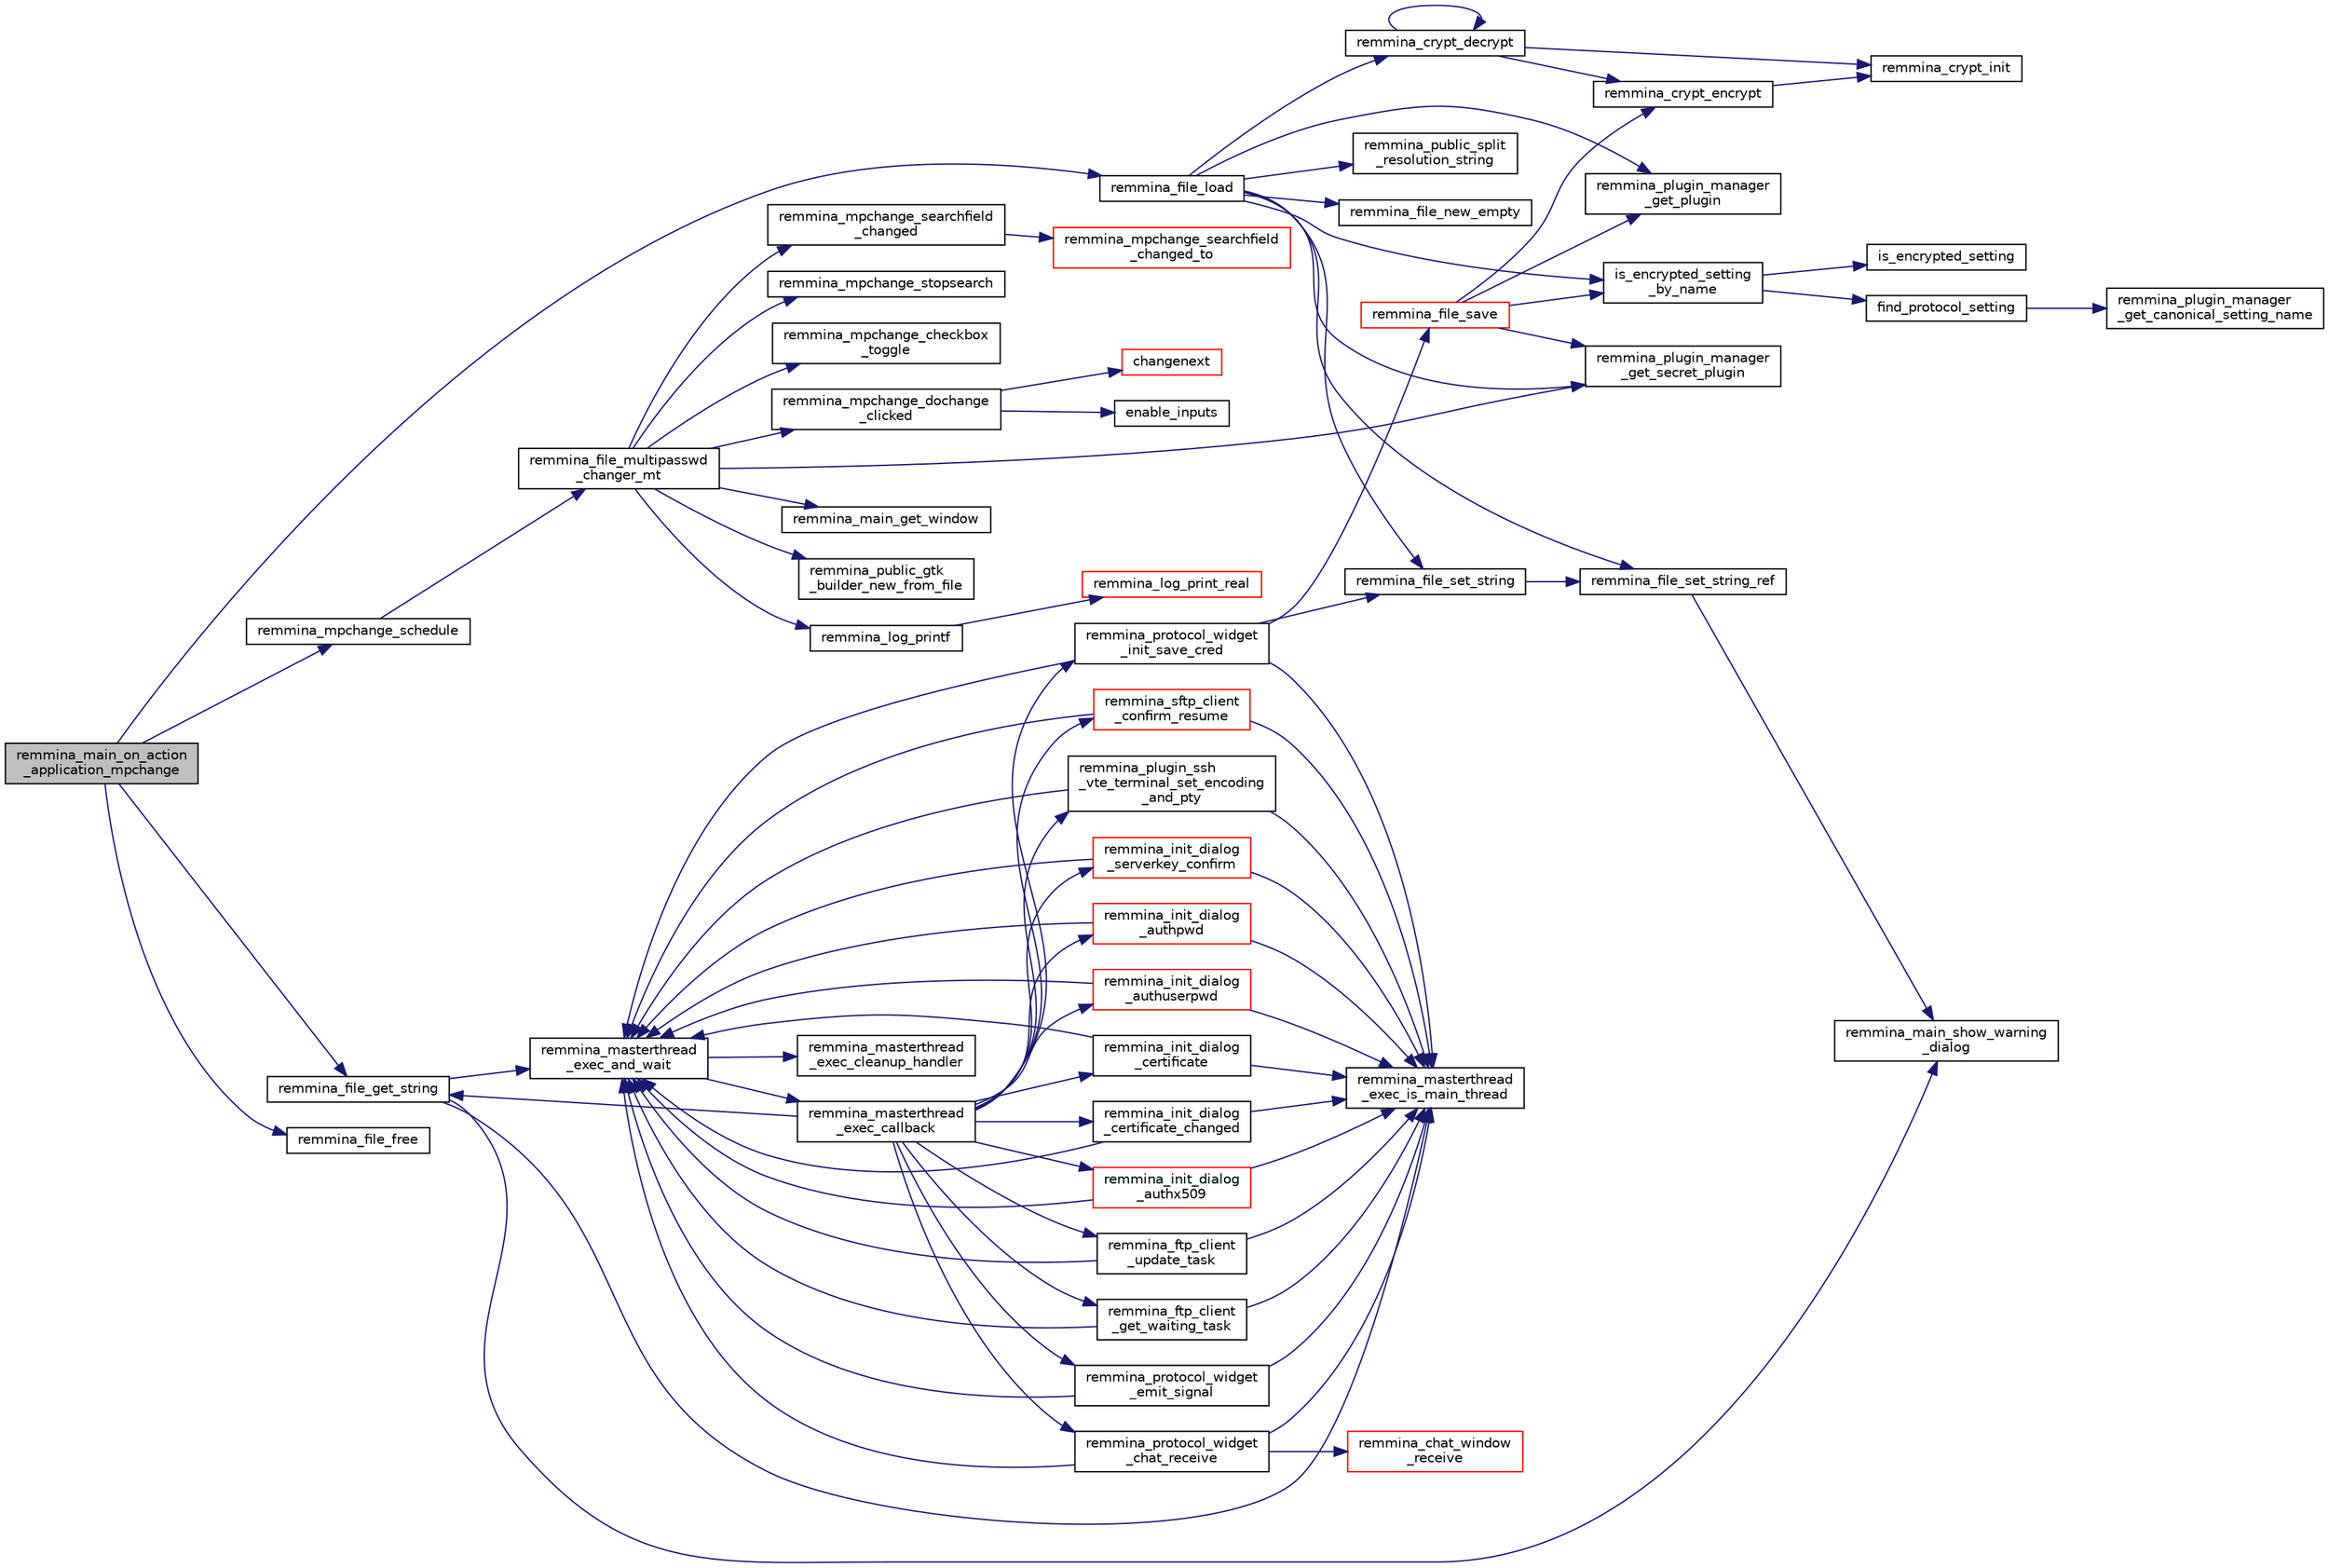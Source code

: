 digraph "remmina_main_on_action_application_mpchange"
{
  edge [fontname="Helvetica",fontsize="10",labelfontname="Helvetica",labelfontsize="10"];
  node [fontname="Helvetica",fontsize="10",shape=record];
  rankdir="LR";
  Node3403 [label="remmina_main_on_action\l_application_mpchange",height=0.2,width=0.4,color="black", fillcolor="grey75", style="filled", fontcolor="black"];
  Node3403 -> Node3404 [color="midnightblue",fontsize="10",style="solid",fontname="Helvetica"];
  Node3404 [label="remmina_file_load",height=0.2,width=0.4,color="black", fillcolor="white", style="filled",URL="$remmina__file_8c.html#ac1cc2d7f827f7d64c7fd3edf10e9383e"];
  Node3404 -> Node3405 [color="midnightblue",fontsize="10",style="solid",fontname="Helvetica"];
  Node3405 [label="remmina_file_new_empty",height=0.2,width=0.4,color="black", fillcolor="white", style="filled",URL="$remmina__file_8c.html#adab087b7139756f029020a87a5438cfa"];
  Node3404 -> Node3406 [color="midnightblue",fontsize="10",style="solid",fontname="Helvetica"];
  Node3406 [label="remmina_plugin_manager\l_get_plugin",height=0.2,width=0.4,color="black", fillcolor="white", style="filled",URL="$remmina__plugin__manager_8c.html#a3872c8656a8a3d5147bcc603471c1932"];
  Node3404 -> Node3407 [color="midnightblue",fontsize="10",style="solid",fontname="Helvetica"];
  Node3407 [label="remmina_plugin_manager\l_get_secret_plugin",height=0.2,width=0.4,color="black", fillcolor="white", style="filled",URL="$remmina__plugin__manager_8c.html#ad380a98f6624aa8c830015c8b428b7b4"];
  Node3404 -> Node3408 [color="midnightblue",fontsize="10",style="solid",fontname="Helvetica"];
  Node3408 [label="is_encrypted_setting\l_by_name",height=0.2,width=0.4,color="black", fillcolor="white", style="filled",URL="$remmina__file_8c.html#a72580559fa04082418a993fec4c77281"];
  Node3408 -> Node3409 [color="midnightblue",fontsize="10",style="solid",fontname="Helvetica"];
  Node3409 [label="find_protocol_setting",height=0.2,width=0.4,color="black", fillcolor="white", style="filled",URL="$remmina__file_8c.html#acc88ee6f5ba73bf9c3b05ab9368c952f"];
  Node3409 -> Node3410 [color="midnightblue",fontsize="10",style="solid",fontname="Helvetica"];
  Node3410 [label="remmina_plugin_manager\l_get_canonical_setting_name",height=0.2,width=0.4,color="black", fillcolor="white", style="filled",URL="$remmina__plugin__manager_8c.html#af60b8edfa50563ae4c7593efc3deed55"];
  Node3408 -> Node3411 [color="midnightblue",fontsize="10",style="solid",fontname="Helvetica"];
  Node3411 [label="is_encrypted_setting",height=0.2,width=0.4,color="black", fillcolor="white", style="filled",URL="$remmina__file_8c.html#a29920ae737817d3f6c673bacbbf11ca1"];
  Node3404 -> Node3412 [color="midnightblue",fontsize="10",style="solid",fontname="Helvetica"];
  Node3412 [label="remmina_file_set_string",height=0.2,width=0.4,color="black", fillcolor="white", style="filled",URL="$remmina__file_8c.html#a85ca1ca2d0bf9ef29e490c6f4527a954"];
  Node3412 -> Node3413 [color="midnightblue",fontsize="10",style="solid",fontname="Helvetica"];
  Node3413 [label="remmina_file_set_string_ref",height=0.2,width=0.4,color="black", fillcolor="white", style="filled",URL="$remmina__file_8c.html#a74951c1067a1a5e1341f5e1c1206dec6"];
  Node3413 -> Node3414 [color="midnightblue",fontsize="10",style="solid",fontname="Helvetica"];
  Node3414 [label="remmina_main_show_warning\l_dialog",height=0.2,width=0.4,color="black", fillcolor="white", style="filled",URL="$remmina__main_8c.html#ad99b9c0bf2fa8c166a8b4a09e06ffdf7"];
  Node3404 -> Node3413 [color="midnightblue",fontsize="10",style="solid",fontname="Helvetica"];
  Node3404 -> Node3415 [color="midnightblue",fontsize="10",style="solid",fontname="Helvetica"];
  Node3415 [label="remmina_crypt_decrypt",height=0.2,width=0.4,color="black", fillcolor="white", style="filled",URL="$remmina__crypt_8c.html#a3fe2fa245d401146adf02a3a8f996ab9"];
  Node3415 -> Node3416 [color="midnightblue",fontsize="10",style="solid",fontname="Helvetica"];
  Node3416 [label="remmina_crypt_init",height=0.2,width=0.4,color="black", fillcolor="white", style="filled",URL="$remmina__crypt_8c.html#ae097c169aefdd5d83a57fc1bde511171"];
  Node3415 -> Node3417 [color="midnightblue",fontsize="10",style="solid",fontname="Helvetica"];
  Node3417 [label="remmina_crypt_encrypt",height=0.2,width=0.4,color="black", fillcolor="white", style="filled",URL="$remmina__crypt_8c.html#aa02cf0fed3eb68d6a89815c3ba3bf7b1"];
  Node3417 -> Node3416 [color="midnightblue",fontsize="10",style="solid",fontname="Helvetica"];
  Node3415 -> Node3415 [color="midnightblue",fontsize="10",style="solid",fontname="Helvetica"];
  Node3404 -> Node3418 [color="midnightblue",fontsize="10",style="solid",fontname="Helvetica"];
  Node3418 [label="remmina_public_split\l_resolution_string",height=0.2,width=0.4,color="black", fillcolor="white", style="filled",URL="$remmina__public_8c.html#aaf3fdb980c24cd06965b85ebcdd79173"];
  Node3403 -> Node3419 [color="midnightblue",fontsize="10",style="solid",fontname="Helvetica"];
  Node3419 [label="remmina_file_get_string",height=0.2,width=0.4,color="black", fillcolor="white", style="filled",URL="$remmina__file_8c.html#a8eb1b213d9d08c6ad13683ce05f4355e"];
  Node3419 -> Node3420 [color="midnightblue",fontsize="10",style="solid",fontname="Helvetica"];
  Node3420 [label="remmina_masterthread\l_exec_is_main_thread",height=0.2,width=0.4,color="black", fillcolor="white", style="filled",URL="$remmina__masterthread__exec_8c.html#a3a52e863a3a3da6da6bb5d36c13b7ff4"];
  Node3419 -> Node3421 [color="midnightblue",fontsize="10",style="solid",fontname="Helvetica"];
  Node3421 [label="remmina_masterthread\l_exec_and_wait",height=0.2,width=0.4,color="black", fillcolor="white", style="filled",URL="$remmina__masterthread__exec_8c.html#a14628c2470cac50e87916a70ea05c97d"];
  Node3421 -> Node3422 [color="midnightblue",fontsize="10",style="solid",fontname="Helvetica"];
  Node3422 [label="remmina_masterthread\l_exec_cleanup_handler",height=0.2,width=0.4,color="black", fillcolor="white", style="filled",URL="$remmina__masterthread__exec_8c.html#a94985f15fd0d27c037824ee90b0ecd3c"];
  Node3421 -> Node3423 [color="midnightblue",fontsize="10",style="solid",fontname="Helvetica"];
  Node3423 [label="remmina_masterthread\l_exec_callback",height=0.2,width=0.4,color="black", fillcolor="white", style="filled",URL="$remmina__masterthread__exec_8c.html#ae5c4d736f1856249c255430e010a179f"];
  Node3423 -> Node3424 [color="midnightblue",fontsize="10",style="solid",fontname="Helvetica"];
  Node3424 [label="remmina_protocol_widget\l_init_save_cred",height=0.2,width=0.4,color="black", fillcolor="white", style="filled",URL="$remmina__protocol__widget_8c.html#a7ac09ee83afa8a1a60cadf56b0ec83a6"];
  Node3424 -> Node3420 [color="midnightblue",fontsize="10",style="solid",fontname="Helvetica"];
  Node3424 -> Node3421 [color="midnightblue",fontsize="10",style="solid",fontname="Helvetica"];
  Node3424 -> Node3412 [color="midnightblue",fontsize="10",style="solid",fontname="Helvetica"];
  Node3424 -> Node3425 [color="midnightblue",fontsize="10",style="solid",fontname="Helvetica"];
  Node3425 [label="remmina_file_save",height=0.2,width=0.4,color="red", fillcolor="white", style="filled",URL="$remmina__file_8c.html#a8c893a5deec9bc446bd89cc9973416c7"];
  Node3425 -> Node3406 [color="midnightblue",fontsize="10",style="solid",fontname="Helvetica"];
  Node3425 -> Node3407 [color="midnightblue",fontsize="10",style="solid",fontname="Helvetica"];
  Node3425 -> Node3408 [color="midnightblue",fontsize="10",style="solid",fontname="Helvetica"];
  Node3425 -> Node3417 [color="midnightblue",fontsize="10",style="solid",fontname="Helvetica"];
  Node3423 -> Node3456 [color="midnightblue",fontsize="10",style="solid",fontname="Helvetica"];
  Node3456 [label="remmina_protocol_widget\l_chat_receive",height=0.2,width=0.4,color="black", fillcolor="white", style="filled",URL="$remmina__protocol__widget_8c.html#ae2522242b3f39ee84ee8cf75170de0c0"];
  Node3456 -> Node3420 [color="midnightblue",fontsize="10",style="solid",fontname="Helvetica"];
  Node3456 -> Node3421 [color="midnightblue",fontsize="10",style="solid",fontname="Helvetica"];
  Node3456 -> Node3457 [color="midnightblue",fontsize="10",style="solid",fontname="Helvetica"];
  Node3457 [label="remmina_chat_window\l_receive",height=0.2,width=0.4,color="red", fillcolor="white", style="filled",URL="$remmina__chat__window_8c.html#a45724aed5474dd741563ffbf89237022"];
  Node3423 -> Node3419 [color="midnightblue",fontsize="10",style="solid",fontname="Helvetica"];
  Node3423 -> Node3460 [color="midnightblue",fontsize="10",style="solid",fontname="Helvetica"];
  Node3460 [label="remmina_init_dialog\l_serverkey_confirm",height=0.2,width=0.4,color="red", fillcolor="white", style="filled",URL="$remmina__init__dialog_8c.html#a11fba22fe5f7f85985e01b499a52e534"];
  Node3460 -> Node3420 [color="midnightblue",fontsize="10",style="solid",fontname="Helvetica"];
  Node3460 -> Node3421 [color="midnightblue",fontsize="10",style="solid",fontname="Helvetica"];
  Node3423 -> Node3462 [color="midnightblue",fontsize="10",style="solid",fontname="Helvetica"];
  Node3462 [label="remmina_init_dialog\l_authpwd",height=0.2,width=0.4,color="red", fillcolor="white", style="filled",URL="$remmina__init__dialog_8c.html#a755fc90b41b65cd6106915ab501433fa"];
  Node3462 -> Node3420 [color="midnightblue",fontsize="10",style="solid",fontname="Helvetica"];
  Node3462 -> Node3421 [color="midnightblue",fontsize="10",style="solid",fontname="Helvetica"];
  Node3423 -> Node3463 [color="midnightblue",fontsize="10",style="solid",fontname="Helvetica"];
  Node3463 [label="remmina_init_dialog\l_authuserpwd",height=0.2,width=0.4,color="red", fillcolor="white", style="filled",URL="$remmina__init__dialog_8c.html#ad941f2348cd1752fc9d58c263690726c"];
  Node3463 -> Node3420 [color="midnightblue",fontsize="10",style="solid",fontname="Helvetica"];
  Node3463 -> Node3421 [color="midnightblue",fontsize="10",style="solid",fontname="Helvetica"];
  Node3423 -> Node3464 [color="midnightblue",fontsize="10",style="solid",fontname="Helvetica"];
  Node3464 [label="remmina_init_dialog\l_certificate",height=0.2,width=0.4,color="black", fillcolor="white", style="filled",URL="$remmina__init__dialog_8c.html#abd47233840e1eefc1d511bc4e153b98b"];
  Node3464 -> Node3420 [color="midnightblue",fontsize="10",style="solid",fontname="Helvetica"];
  Node3464 -> Node3421 [color="midnightblue",fontsize="10",style="solid",fontname="Helvetica"];
  Node3423 -> Node3465 [color="midnightblue",fontsize="10",style="solid",fontname="Helvetica"];
  Node3465 [label="remmina_init_dialog\l_certificate_changed",height=0.2,width=0.4,color="black", fillcolor="white", style="filled",URL="$remmina__init__dialog_8c.html#a07e0824fe19e8169d076878aca502fc8"];
  Node3465 -> Node3420 [color="midnightblue",fontsize="10",style="solid",fontname="Helvetica"];
  Node3465 -> Node3421 [color="midnightblue",fontsize="10",style="solid",fontname="Helvetica"];
  Node3423 -> Node3466 [color="midnightblue",fontsize="10",style="solid",fontname="Helvetica"];
  Node3466 [label="remmina_init_dialog\l_authx509",height=0.2,width=0.4,color="red", fillcolor="white", style="filled",URL="$remmina__init__dialog_8c.html#a022dc4f1c87b00dac294837358394ddf"];
  Node3466 -> Node3420 [color="midnightblue",fontsize="10",style="solid",fontname="Helvetica"];
  Node3466 -> Node3421 [color="midnightblue",fontsize="10",style="solid",fontname="Helvetica"];
  Node3423 -> Node3468 [color="midnightblue",fontsize="10",style="solid",fontname="Helvetica"];
  Node3468 [label="remmina_ftp_client\l_update_task",height=0.2,width=0.4,color="black", fillcolor="white", style="filled",URL="$remmina__ftp__client_8c.html#ad96358f40ab056c91f796ddda886a1dd"];
  Node3468 -> Node3420 [color="midnightblue",fontsize="10",style="solid",fontname="Helvetica"];
  Node3468 -> Node3421 [color="midnightblue",fontsize="10",style="solid",fontname="Helvetica"];
  Node3423 -> Node3469 [color="midnightblue",fontsize="10",style="solid",fontname="Helvetica"];
  Node3469 [label="remmina_ftp_client\l_get_waiting_task",height=0.2,width=0.4,color="black", fillcolor="white", style="filled",URL="$remmina__ftp__client_8c.html#a33e4993b60c36eae89a6a0a943d28141"];
  Node3469 -> Node3420 [color="midnightblue",fontsize="10",style="solid",fontname="Helvetica"];
  Node3469 -> Node3421 [color="midnightblue",fontsize="10",style="solid",fontname="Helvetica"];
  Node3423 -> Node3470 [color="midnightblue",fontsize="10",style="solid",fontname="Helvetica"];
  Node3470 [label="remmina_protocol_widget\l_emit_signal",height=0.2,width=0.4,color="black", fillcolor="white", style="filled",URL="$remmina__protocol__widget_8c.html#ac3e5a7f14aef4adb2e57d35e9c180b3b"];
  Node3470 -> Node3420 [color="midnightblue",fontsize="10",style="solid",fontname="Helvetica"];
  Node3470 -> Node3421 [color="midnightblue",fontsize="10",style="solid",fontname="Helvetica"];
  Node3423 -> Node3471 [color="midnightblue",fontsize="10",style="solid",fontname="Helvetica"];
  Node3471 [label="remmina_sftp_client\l_confirm_resume",height=0.2,width=0.4,color="red", fillcolor="white", style="filled",URL="$remmina__sftp__client_8c.html#a138904893cb9c7f6535b8dfc7ba17e33"];
  Node3471 -> Node3420 [color="midnightblue",fontsize="10",style="solid",fontname="Helvetica"];
  Node3471 -> Node3421 [color="midnightblue",fontsize="10",style="solid",fontname="Helvetica"];
  Node3423 -> Node3473 [color="midnightblue",fontsize="10",style="solid",fontname="Helvetica"];
  Node3473 [label="remmina_plugin_ssh\l_vte_terminal_set_encoding\l_and_pty",height=0.2,width=0.4,color="black", fillcolor="white", style="filled",URL="$remmina__ssh__plugin_8c.html#adc8e3776e67abca9ab913bc33172e4ce"];
  Node3473 -> Node3420 [color="midnightblue",fontsize="10",style="solid",fontname="Helvetica"];
  Node3473 -> Node3421 [color="midnightblue",fontsize="10",style="solid",fontname="Helvetica"];
  Node3419 -> Node3414 [color="midnightblue",fontsize="10",style="solid",fontname="Helvetica"];
  Node3403 -> Node3474 [color="midnightblue",fontsize="10",style="solid",fontname="Helvetica"];
  Node3474 [label="remmina_mpchange_schedule",height=0.2,width=0.4,color="black", fillcolor="white", style="filled",URL="$remmina__mpchange_8c.html#ac84b71e36fe02a6ff8cb295269316960"];
  Node3474 -> Node3475 [color="midnightblue",fontsize="10",style="solid",fontname="Helvetica"];
  Node3475 [label="remmina_file_multipasswd\l_changer_mt",height=0.2,width=0.4,color="black", fillcolor="white", style="filled",URL="$remmina__mpchange_8c.html#a525273e9a7f849c9d072467d216762b2"];
  Node3475 -> Node3476 [color="midnightblue",fontsize="10",style="solid",fontname="Helvetica"];
  Node3476 [label="remmina_main_get_window",height=0.2,width=0.4,color="black", fillcolor="white", style="filled",URL="$remmina__main_8c.html#a7740488de65c0e642895cc9dfba07b6e"];
  Node3475 -> Node3407 [color="midnightblue",fontsize="10",style="solid",fontname="Helvetica"];
  Node3475 -> Node3477 [color="midnightblue",fontsize="10",style="solid",fontname="Helvetica"];
  Node3477 [label="remmina_public_gtk\l_builder_new_from_file",height=0.2,width=0.4,color="black", fillcolor="white", style="filled",URL="$remmina__public_8c.html#a3031598a6e4f67d1519d8e5afba7da41"];
  Node3475 -> Node3478 [color="midnightblue",fontsize="10",style="solid",fontname="Helvetica"];
  Node3478 [label="remmina_log_printf",height=0.2,width=0.4,color="black", fillcolor="white", style="filled",URL="$remmina__log_8c.html#ac7848510c1fe1990c992e28cd31af9d8"];
  Node3478 -> Node3479 [color="midnightblue",fontsize="10",style="solid",fontname="Helvetica"];
  Node3479 [label="remmina_log_print_real",height=0.2,width=0.4,color="red", fillcolor="white", style="filled",URL="$remmina__log_8c.html#a7cbb8cc1b0525ae49248a84fb4b2b1a1"];
  Node3475 -> Node3481 [color="midnightblue",fontsize="10",style="solid",fontname="Helvetica"];
  Node3481 [label="remmina_mpchange_searchfield\l_changed",height=0.2,width=0.4,color="black", fillcolor="white", style="filled",URL="$remmina__mpchange_8c.html#ad063ddefc518c67ed98f4b4bdf87fa8f"];
  Node3481 -> Node3482 [color="midnightblue",fontsize="10",style="solid",fontname="Helvetica"];
  Node3482 [label="remmina_mpchange_searchfield\l_changed_to",height=0.2,width=0.4,color="red", fillcolor="white", style="filled",URL="$remmina__mpchange_8c.html#a4bf7e99626c40534641916848253f60f"];
  Node3475 -> Node3485 [color="midnightblue",fontsize="10",style="solid",fontname="Helvetica"];
  Node3485 [label="remmina_mpchange_stopsearch",height=0.2,width=0.4,color="black", fillcolor="white", style="filled",URL="$remmina__mpchange_8c.html#a1e4f5a537a13face058177dc97e88c8a"];
  Node3475 -> Node3486 [color="midnightblue",fontsize="10",style="solid",fontname="Helvetica"];
  Node3486 [label="remmina_mpchange_checkbox\l_toggle",height=0.2,width=0.4,color="black", fillcolor="white", style="filled",URL="$remmina__mpchange_8c.html#aa872ba9de3be7ccd116881cee84c8b85"];
  Node3475 -> Node3487 [color="midnightblue",fontsize="10",style="solid",fontname="Helvetica"];
  Node3487 [label="remmina_mpchange_dochange\l_clicked",height=0.2,width=0.4,color="black", fillcolor="white", style="filled",URL="$remmina__mpchange_8c.html#a07d130893c0487bb873f2b6986e15a1b"];
  Node3487 -> Node3488 [color="midnightblue",fontsize="10",style="solid",fontname="Helvetica"];
  Node3488 [label="enable_inputs",height=0.2,width=0.4,color="black", fillcolor="white", style="filled",URL="$remmina__mpchange_8c.html#a909daa43f234a03b1ec12a58acc51b15"];
  Node3487 -> Node3489 [color="midnightblue",fontsize="10",style="solid",fontname="Helvetica"];
  Node3489 [label="changenext",height=0.2,width=0.4,color="red", fillcolor="white", style="filled",URL="$remmina__mpchange_8c.html#abea63e74b83d3545308d05dfe88e2839"];
  Node3403 -> Node3438 [color="midnightblue",fontsize="10",style="solid",fontname="Helvetica"];
  Node3438 [label="remmina_file_free",height=0.2,width=0.4,color="black", fillcolor="white", style="filled",URL="$remmina__file_8c.html#abd2f06bf0a5ddcf7156e5ef7d0c8d4d7"];
}
